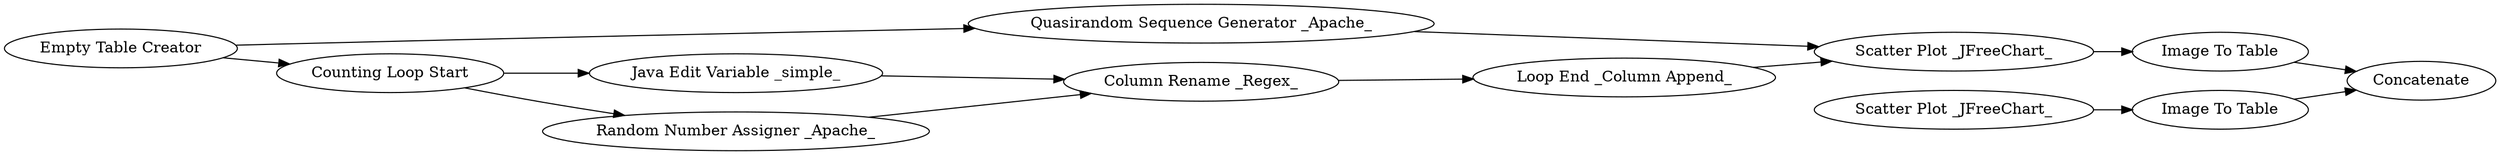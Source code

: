 digraph {
	"-93439641966948226_12" [label=Concatenate]
	"6465207374878042887_2" [label="Empty Table Creator"]
	"-93439641966948226_11" [label="Image To Table"]
	"6465207374878042887_1" [label="Quasirandom Sequence Generator _Apache_"]
	"6465207374878042887_7" [label="Column Rename _Regex_"]
	"6465207374878042887_6" [label="Java Edit Variable _simple_"]
	"-93439641966948226_9" [label="Scatter Plot _JFreeChart_"]
	"-93439641966948226_8" [label="Scatter Plot _JFreeChart_"]
	"6465207374878042887_5" [label="Loop End _Column Append_"]
	"-93439641966948226_10" [label="Image To Table"]
	"6465207374878042887_4" [label="Random Number Assigner _Apache_"]
	"6465207374878042887_3" [label="Counting Loop Start"]
	"6465207374878042887_2" -> "6465207374878042887_1"
	"6465207374878042887_5" -> "-93439641966948226_8"
	"6465207374878042887_2" -> "6465207374878042887_3"
	"-93439641966948226_11" -> "-93439641966948226_12"
	"6465207374878042887_3" -> "6465207374878042887_6"
	"6465207374878042887_3" -> "6465207374878042887_4"
	"-93439641966948226_10" -> "-93439641966948226_12"
	"6465207374878042887_1" -> "-93439641966948226_8"
	"6465207374878042887_4" -> "6465207374878042887_7"
	"6465207374878042887_7" -> "6465207374878042887_5"
	"-93439641966948226_8" -> "-93439641966948226_11"
	"-93439641966948226_9" -> "-93439641966948226_10"
	"6465207374878042887_6" -> "6465207374878042887_7"
	rankdir=LR
}
